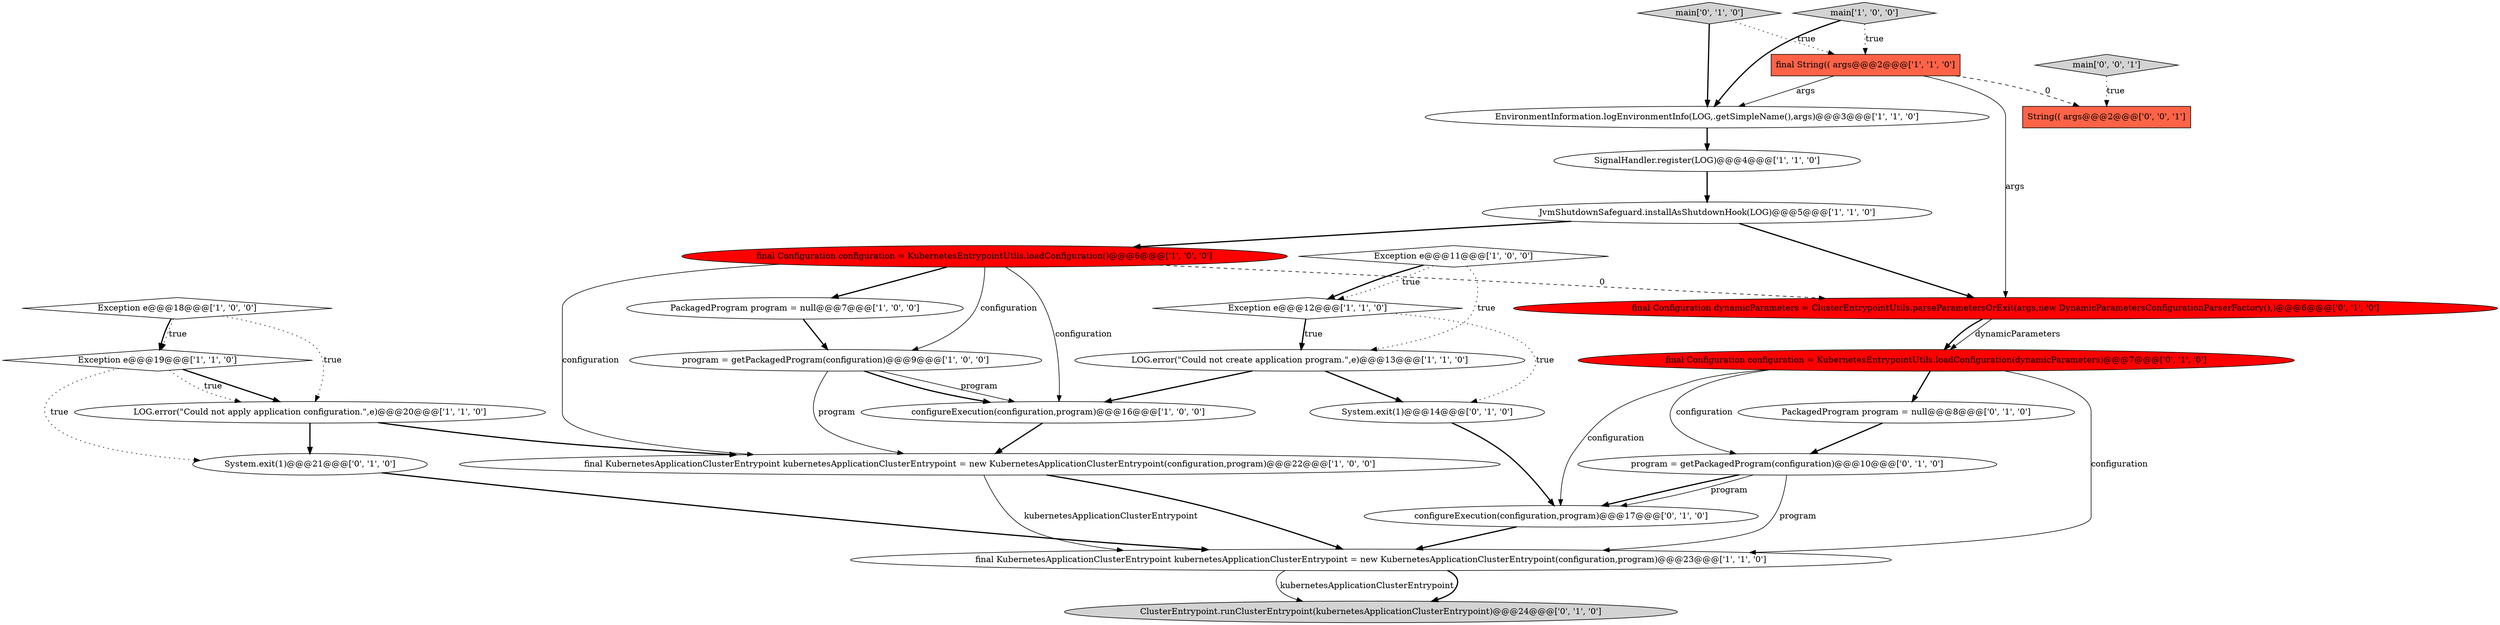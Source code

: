 digraph {
4 [style = filled, label = "JvmShutdownSafeguard.installAsShutdownHook(LOG)@@@5@@@['1', '1', '0']", fillcolor = white, shape = ellipse image = "AAA0AAABBB1BBB"];
16 [style = filled, label = "LOG.error(\"Could not apply application configuration.\",e)@@@20@@@['1', '1', '0']", fillcolor = white, shape = ellipse image = "AAA0AAABBB1BBB"];
0 [style = filled, label = "SignalHandler.register(LOG)@@@4@@@['1', '1', '0']", fillcolor = white, shape = ellipse image = "AAA0AAABBB1BBB"];
3 [style = filled, label = "program = getPackagedProgram(configuration)@@@9@@@['1', '0', '0']", fillcolor = white, shape = ellipse image = "AAA0AAABBB1BBB"];
14 [style = filled, label = "Exception e@@@18@@@['1', '0', '0']", fillcolor = white, shape = diamond image = "AAA0AAABBB1BBB"];
11 [style = filled, label = "Exception e@@@19@@@['1', '1', '0']", fillcolor = white, shape = diamond image = "AAA0AAABBB1BBB"];
7 [style = filled, label = "EnvironmentInformation.logEnvironmentInfo(LOG,.getSimpleName(),args)@@@3@@@['1', '1', '0']", fillcolor = white, shape = ellipse image = "AAA0AAABBB1BBB"];
24 [style = filled, label = "final Configuration dynamicParameters = ClusterEntrypointUtils.parseParametersOrExit(args,new DynamicParametersConfigurationParserFactory(),)@@@6@@@['0', '1', '0']", fillcolor = red, shape = ellipse image = "AAA1AAABBB2BBB"];
27 [style = filled, label = "main['0', '0', '1']", fillcolor = lightgray, shape = diamond image = "AAA0AAABBB3BBB"];
9 [style = filled, label = "Exception e@@@12@@@['1', '1', '0']", fillcolor = white, shape = diamond image = "AAA0AAABBB1BBB"];
8 [style = filled, label = "configureExecution(configuration,program)@@@16@@@['1', '0', '0']", fillcolor = white, shape = ellipse image = "AAA0AAABBB1BBB"];
22 [style = filled, label = "PackagedProgram program = null@@@8@@@['0', '1', '0']", fillcolor = white, shape = ellipse image = "AAA0AAABBB2BBB"];
26 [style = filled, label = "String(( args@@@2@@@['0', '0', '1']", fillcolor = tomato, shape = box image = "AAA0AAABBB3BBB"];
19 [style = filled, label = "System.exit(1)@@@21@@@['0', '1', '0']", fillcolor = white, shape = ellipse image = "AAA0AAABBB2BBB"];
21 [style = filled, label = "ClusterEntrypoint.runClusterEntrypoint(kubernetesApplicationClusterEntrypoint)@@@24@@@['0', '1', '0']", fillcolor = lightgray, shape = ellipse image = "AAA0AAABBB2BBB"];
25 [style = filled, label = "configureExecution(configuration,program)@@@17@@@['0', '1', '0']", fillcolor = white, shape = ellipse image = "AAA0AAABBB2BBB"];
12 [style = filled, label = "final String(( args@@@2@@@['1', '1', '0']", fillcolor = tomato, shape = box image = "AAA0AAABBB1BBB"];
6 [style = filled, label = "final KubernetesApplicationClusterEntrypoint kubernetesApplicationClusterEntrypoint = new KubernetesApplicationClusterEntrypoint(configuration,program)@@@22@@@['1', '0', '0']", fillcolor = white, shape = ellipse image = "AAA0AAABBB1BBB"];
23 [style = filled, label = "main['0', '1', '0']", fillcolor = lightgray, shape = diamond image = "AAA0AAABBB2BBB"];
10 [style = filled, label = "LOG.error(\"Could not create application program.\",e)@@@13@@@['1', '1', '0']", fillcolor = white, shape = ellipse image = "AAA0AAABBB1BBB"];
20 [style = filled, label = "final Configuration configuration = KubernetesEntrypointUtils.loadConfiguration(dynamicParameters)@@@7@@@['0', '1', '0']", fillcolor = red, shape = ellipse image = "AAA1AAABBB2BBB"];
13 [style = filled, label = "PackagedProgram program = null@@@7@@@['1', '0', '0']", fillcolor = white, shape = ellipse image = "AAA0AAABBB1BBB"];
2 [style = filled, label = "final Configuration configuration = KubernetesEntrypointUtils.loadConfiguration()@@@6@@@['1', '0', '0']", fillcolor = red, shape = ellipse image = "AAA1AAABBB1BBB"];
18 [style = filled, label = "System.exit(1)@@@14@@@['0', '1', '0']", fillcolor = white, shape = ellipse image = "AAA0AAABBB2BBB"];
5 [style = filled, label = "main['1', '0', '0']", fillcolor = lightgray, shape = diamond image = "AAA0AAABBB1BBB"];
15 [style = filled, label = "final KubernetesApplicationClusterEntrypoint kubernetesApplicationClusterEntrypoint = new KubernetesApplicationClusterEntrypoint(configuration,program)@@@23@@@['1', '1', '0']", fillcolor = white, shape = ellipse image = "AAA0AAABBB1BBB"];
17 [style = filled, label = "program = getPackagedProgram(configuration)@@@10@@@['0', '1', '0']", fillcolor = white, shape = ellipse image = "AAA0AAABBB2BBB"];
1 [style = filled, label = "Exception e@@@11@@@['1', '0', '0']", fillcolor = white, shape = diamond image = "AAA0AAABBB1BBB"];
11->16 [style = bold, label=""];
17->25 [style = bold, label=""];
10->18 [style = bold, label=""];
2->8 [style = solid, label="configuration"];
2->6 [style = solid, label="configuration"];
4->24 [style = bold, label=""];
1->10 [style = dotted, label="true"];
24->20 [style = solid, label="dynamicParameters"];
15->21 [style = solid, label="kubernetesApplicationClusterEntrypoint"];
15->21 [style = bold, label=""];
27->26 [style = dotted, label="true"];
16->6 [style = bold, label=""];
17->15 [style = solid, label="program"];
7->0 [style = bold, label=""];
8->6 [style = bold, label=""];
4->2 [style = bold, label=""];
9->10 [style = bold, label=""];
20->25 [style = solid, label="configuration"];
5->12 [style = dotted, label="true"];
16->19 [style = bold, label=""];
3->6 [style = solid, label="program"];
1->9 [style = bold, label=""];
6->15 [style = bold, label=""];
6->15 [style = solid, label="kubernetesApplicationClusterEntrypoint"];
2->13 [style = bold, label=""];
20->22 [style = bold, label=""];
20->17 [style = solid, label="configuration"];
24->20 [style = bold, label=""];
2->3 [style = solid, label="configuration"];
14->16 [style = dotted, label="true"];
12->26 [style = dashed, label="0"];
13->3 [style = bold, label=""];
10->8 [style = bold, label=""];
3->8 [style = solid, label="program"];
0->4 [style = bold, label=""];
3->8 [style = bold, label=""];
1->9 [style = dotted, label="true"];
12->24 [style = solid, label="args"];
12->7 [style = solid, label="args"];
17->25 [style = solid, label="program"];
18->25 [style = bold, label=""];
25->15 [style = bold, label=""];
22->17 [style = bold, label=""];
9->18 [style = dotted, label="true"];
5->7 [style = bold, label=""];
14->11 [style = dotted, label="true"];
11->16 [style = dotted, label="true"];
23->7 [style = bold, label=""];
11->19 [style = dotted, label="true"];
20->15 [style = solid, label="configuration"];
19->15 [style = bold, label=""];
23->12 [style = dotted, label="true"];
2->24 [style = dashed, label="0"];
9->10 [style = dotted, label="true"];
14->11 [style = bold, label=""];
}

